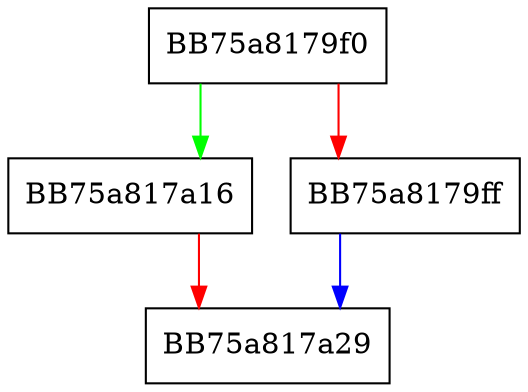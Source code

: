 digraph message {
  node [shape="box"];
  graph [splines=ortho];
  BB75a8179f0 -> BB75a817a16 [color="green"];
  BB75a8179f0 -> BB75a8179ff [color="red"];
  BB75a8179ff -> BB75a817a29 [color="blue"];
  BB75a817a16 -> BB75a817a29 [color="red"];
}